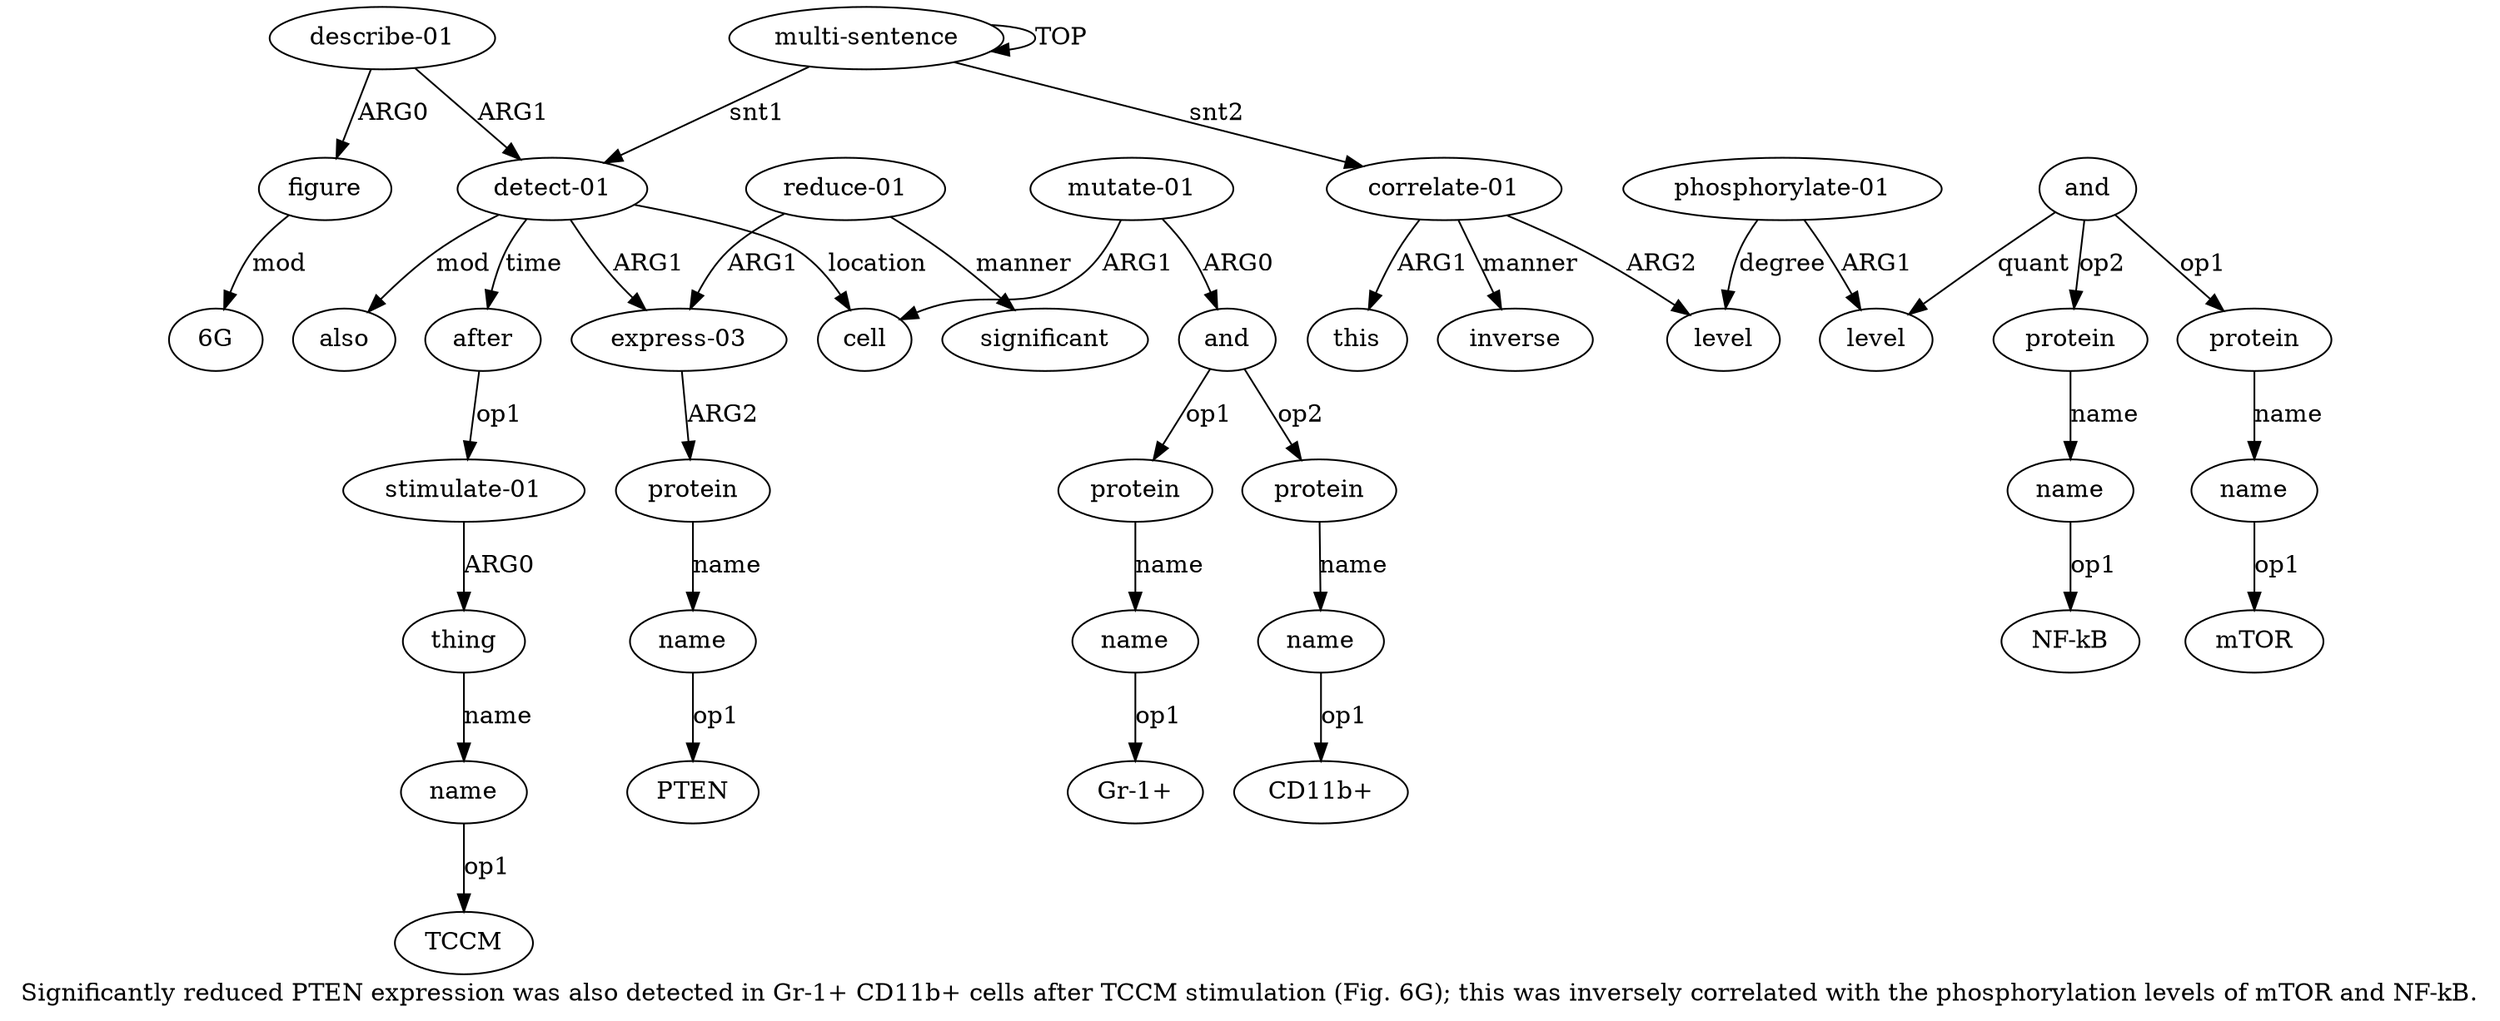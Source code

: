 digraph  {
	graph [label="Significantly reduced PTEN expression was also detected in Gr-1+ CD11b+ cells after TCCM stimulation (Fig. 6G); this was inversely \
correlated with the phosphorylation levels of mTOR and NF-kB."];
	node [label="\N"];
	a20	 [color=black,
		gold_ind=20,
		gold_label=figure,
		label=figure,
		test_ind=20,
		test_label=figure];
	"a20 6G"	 [color=black,
		gold_ind=-1,
		gold_label="6G",
		label="6G",
		test_ind=-1,
		test_label="6G"];
	a20 -> "a20 6G" [key=0,
	color=black,
	gold_label=mod,
	label=mod,
	test_label=mod];
a21 [color=black,
	gold_ind=21,
	gold_label="correlate-01",
	label="correlate-01",
	test_ind=21,
	test_label="correlate-01"];
a22 [color=black,
	gold_ind=22,
	gold_label=this,
	label=this,
	test_ind=22,
	test_label=this];
a21 -> a22 [key=0,
color=black,
gold_label=ARG1,
label=ARG1,
test_label=ARG1];
a23 [color=black,
gold_ind=23,
gold_label=level,
label=level,
test_ind=23,
test_label=level];
a21 -> a23 [key=0,
color=black,
gold_label=ARG2,
label=ARG2,
test_label=ARG2];
a31 [color=black,
gold_ind=31,
gold_label=inverse,
label=inverse,
test_ind=31,
test_label=inverse];
a21 -> a31 [key=0,
color=black,
gold_label=manner,
label=manner,
test_label=manner];
a24 [color=black,
gold_ind=24,
gold_label="phosphorylate-01",
label="phosphorylate-01",
test_ind=24,
test_label="phosphorylate-01"];
a24 -> a23 [key=0,
color=black,
gold_label=degree,
label=degree,
test_label=degree];
a25 [color=black,
gold_ind=25,
gold_label=level,
label=level,
test_ind=25,
test_label=level];
a24 -> a25 [key=0,
color=black,
gold_label=ARG1,
label=ARG1,
test_label=ARG1];
a26 [color=black,
gold_ind=26,
gold_label=and,
label=and,
test_ind=26,
test_label=and];
a26 -> a25 [key=0,
color=black,
gold_label=quant,
label=quant,
test_label=quant];
a27 [color=black,
gold_ind=27,
gold_label=protein,
label=protein,
test_ind=27,
test_label=protein];
a26 -> a27 [key=0,
color=black,
gold_label=op1,
label=op1,
test_label=op1];
a29 [color=black,
gold_ind=29,
gold_label=protein,
label=protein,
test_ind=29,
test_label=protein];
a26 -> a29 [key=0,
color=black,
gold_label=op2,
label=op2,
test_label=op2];
a28 [color=black,
gold_ind=28,
gold_label=name,
label=name,
test_ind=28,
test_label=name];
a27 -> a28 [key=0,
color=black,
gold_label=name,
label=name,
test_label=name];
"a28 mTOR" [color=black,
gold_ind=-1,
gold_label=mTOR,
label=mTOR,
test_ind=-1,
test_label=mTOR];
a28 -> "a28 mTOR" [key=0,
color=black,
gold_label=op1,
label=op1,
test_label=op1];
a30 [color=black,
gold_ind=30,
gold_label=name,
label=name,
test_ind=30,
test_label=name];
a29 -> a30 [key=0,
color=black,
gold_label=name,
label=name,
test_label=name];
"a30 NF-kB" [color=black,
gold_ind=-1,
gold_label="NF-kB",
label="NF-kB",
test_ind=-1,
test_label="NF-kB"];
a30 -> "a30 NF-kB" [key=0,
color=black,
gold_label=op1,
label=op1,
test_label=op1];
"a4 PTEN" [color=black,
gold_ind=-1,
gold_label=PTEN,
label=PTEN,
test_ind=-1,
test_label=PTEN];
a15 [color=black,
gold_ind=15,
gold_label=after,
label=after,
test_ind=15,
test_label=after];
a16 [color=black,
gold_ind=16,
gold_label="stimulate-01",
label="stimulate-01",
test_ind=16,
test_label="stimulate-01"];
a15 -> a16 [key=0,
color=black,
gold_label=op1,
label=op1,
test_label=op1];
a14 [color=black,
gold_ind=14,
gold_label=name,
label=name,
test_ind=14,
test_label=name];
"a14 CD11b+" [color=black,
gold_ind=-1,
gold_label="CD11b+",
label="CD11b+",
test_ind=-1,
test_label="CD11b+"];
a14 -> "a14 CD11b+" [key=0,
color=black,
gold_label=op1,
label=op1,
test_label=op1];
a17 [color=black,
gold_ind=17,
gold_label=thing,
label=thing,
test_ind=17,
test_label=thing];
a18 [color=black,
gold_ind=18,
gold_label=name,
label=name,
test_ind=18,
test_label=name];
a17 -> a18 [key=0,
color=black,
gold_label=name,
label=name,
test_label=name];
a16 -> a17 [key=0,
color=black,
gold_label=ARG0,
label=ARG0,
test_label=ARG0];
a11 [color=black,
gold_ind=11,
gold_label=protein,
label=protein,
test_ind=11,
test_label=protein];
a12 [color=black,
gold_ind=12,
gold_label=name,
label=name,
test_ind=12,
test_label=name];
a11 -> a12 [key=0,
color=black,
gold_label=name,
label=name,
test_label=name];
a10 [color=black,
gold_ind=10,
gold_label=and,
label=and,
test_ind=10,
test_label=and];
a10 -> a11 [key=0,
color=black,
gold_label=op1,
label=op1,
test_label=op1];
a13 [color=black,
gold_ind=13,
gold_label=protein,
label=protein,
test_ind=13,
test_label=protein];
a10 -> a13 [key=0,
color=black,
gold_label=op2,
label=op2,
test_label=op2];
a13 -> a14 [key=0,
color=black,
gold_label=name,
label=name,
test_label=name];
"a12 Gr-1+" [color=black,
gold_ind=-1,
gold_label="Gr-1+",
label="Gr-1+",
test_ind=-1,
test_label="Gr-1+"];
a12 -> "a12 Gr-1+" [key=0,
color=black,
gold_label=op1,
label=op1,
test_label=op1];
a19 [color=black,
gold_ind=19,
gold_label="describe-01",
label="describe-01",
test_ind=19,
test_label="describe-01"];
a19 -> a20 [key=0,
color=black,
gold_label=ARG0,
label=ARG0,
test_label=ARG0];
a1 [color=black,
gold_ind=1,
gold_label="detect-01",
label="detect-01",
test_ind=1,
test_label="detect-01"];
a19 -> a1 [key=0,
color=black,
gold_label=ARG1,
label=ARG1,
test_label=ARG1];
"a18 TCCM" [color=black,
gold_ind=-1,
gold_label=TCCM,
label=TCCM,
test_ind=-1,
test_label=TCCM];
a18 -> "a18 TCCM" [key=0,
color=black,
gold_label=op1,
label=op1,
test_label=op1];
a1 -> a15 [key=0,
color=black,
gold_label=time,
label=time,
test_label=time];
a2 [color=black,
gold_ind=2,
gold_label="express-03",
label="express-03",
test_ind=2,
test_label="express-03"];
a1 -> a2 [key=0,
color=black,
gold_label=ARG1,
label=ARG1,
test_label=ARG1];
a7 [color=black,
gold_ind=7,
gold_label=also,
label=also,
test_ind=7,
test_label=also];
a1 -> a7 [key=0,
color=black,
gold_label=mod,
label=mod,
test_label=mod];
a8 [color=black,
gold_ind=8,
gold_label=cell,
label=cell,
test_ind=8,
test_label=cell];
a1 -> a8 [key=0,
color=black,
gold_label=location,
label=location,
test_label=location];
a0 [color=black,
gold_ind=0,
gold_label="multi-sentence",
label="multi-sentence",
test_ind=0,
test_label="multi-sentence"];
a0 -> a21 [key=0,
color=black,
gold_label=snt2,
label=snt2,
test_label=snt2];
a0 -> a1 [key=0,
color=black,
gold_label=snt1,
label=snt1,
test_label=snt1];
a0 -> a0 [key=0,
color=black,
gold_label=TOP,
label=TOP,
test_label=TOP];
a3 [color=black,
gold_ind=3,
gold_label=protein,
label=protein,
test_ind=3,
test_label=protein];
a4 [color=black,
gold_ind=4,
gold_label=name,
label=name,
test_ind=4,
test_label=name];
a3 -> a4 [key=0,
color=black,
gold_label=name,
label=name,
test_label=name];
a2 -> a3 [key=0,
color=black,
gold_label=ARG2,
label=ARG2,
test_label=ARG2];
a5 [color=black,
gold_ind=5,
gold_label="reduce-01",
label="reduce-01",
test_ind=5,
test_label="reduce-01"];
a5 -> a2 [key=0,
color=black,
gold_label=ARG1,
label=ARG1,
test_label=ARG1];
a6 [color=black,
gold_ind=6,
gold_label=significant,
label=significant,
test_ind=6,
test_label=significant];
a5 -> a6 [key=0,
color=black,
gold_label=manner,
label=manner,
test_label=manner];
a4 -> "a4 PTEN" [key=0,
color=black,
gold_label=op1,
label=op1,
test_label=op1];
a9 [color=black,
gold_ind=9,
gold_label="mutate-01",
label="mutate-01",
test_ind=9,
test_label="mutate-01"];
a9 -> a10 [key=0,
color=black,
gold_label=ARG0,
label=ARG0,
test_label=ARG0];
a9 -> a8 [key=0,
color=black,
gold_label=ARG1,
label=ARG1,
test_label=ARG1];
}
